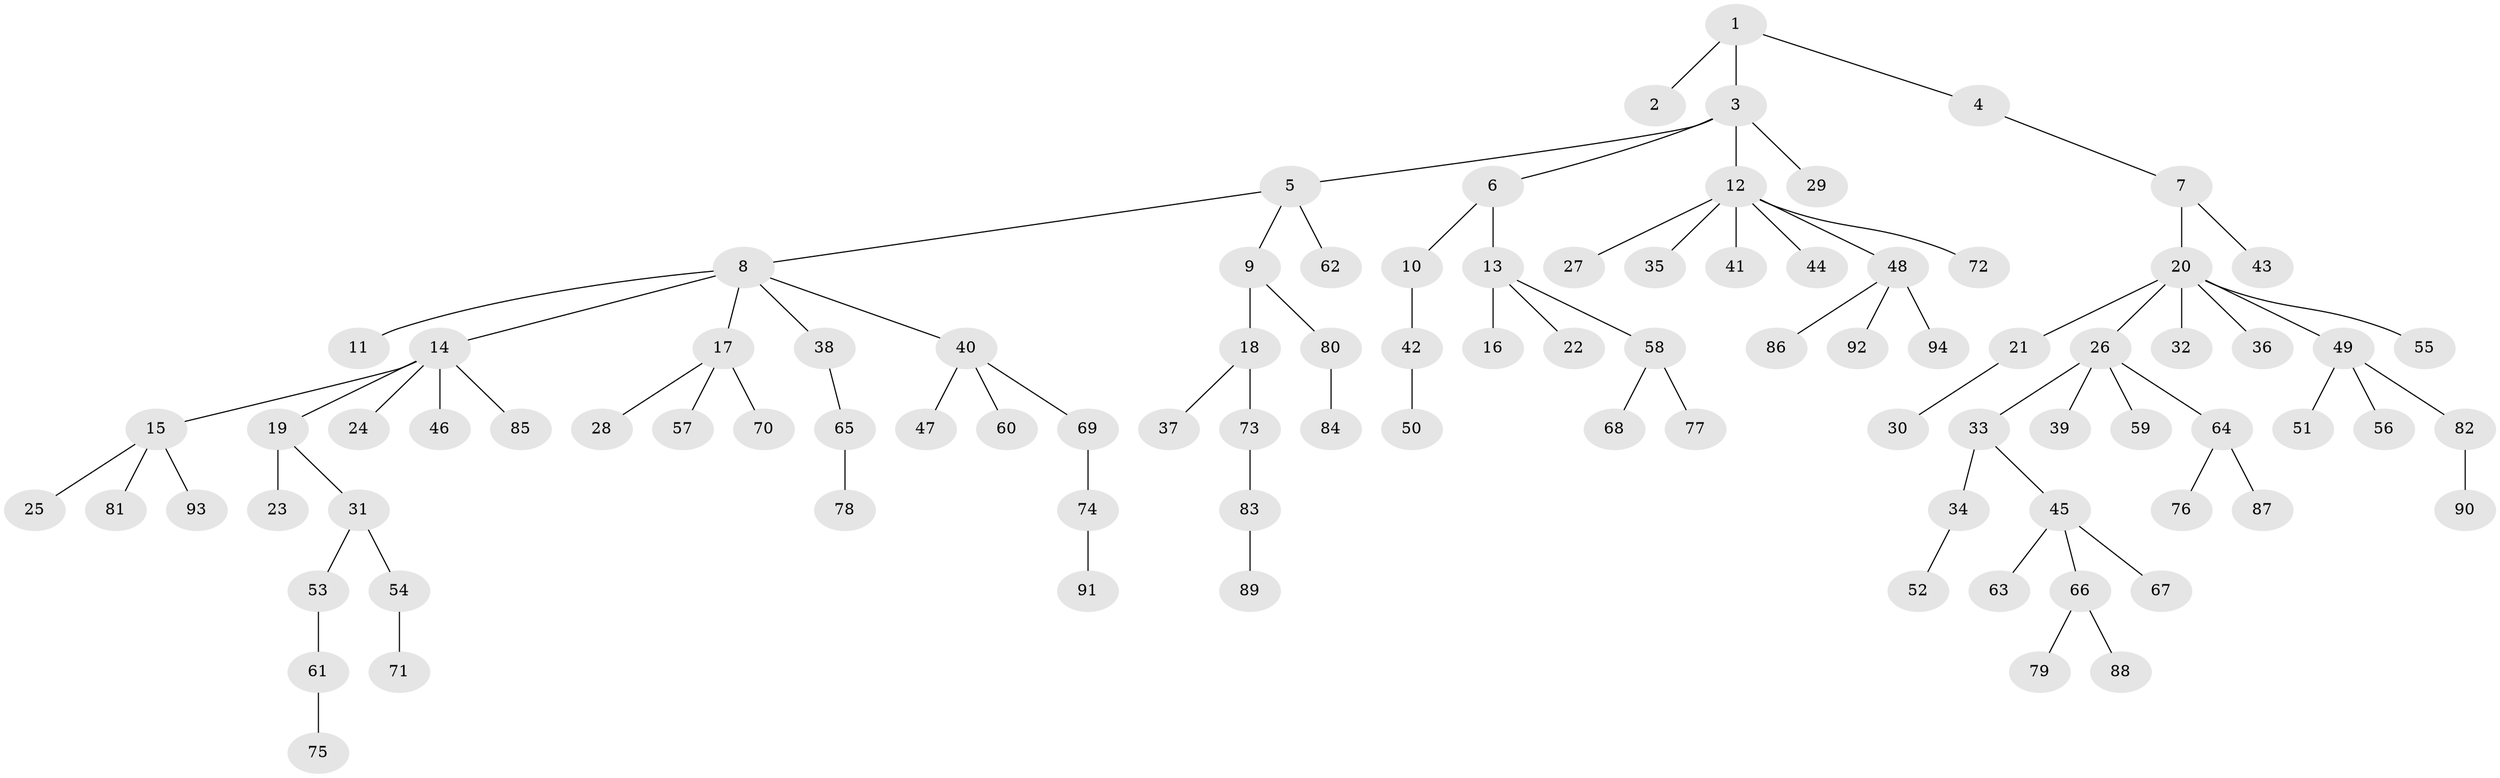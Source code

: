 // coarse degree distribution, {3: 0.10144927536231885, 1: 0.6376811594202898, 4: 0.043478260869565216, 5: 0.043478260869565216, 2: 0.11594202898550725, 6: 0.028985507246376812, 9: 0.014492753623188406, 7: 0.014492753623188406}
// Generated by graph-tools (version 1.1) at 2025/24/03/03/25 07:24:08]
// undirected, 94 vertices, 93 edges
graph export_dot {
graph [start="1"]
  node [color=gray90,style=filled];
  1;
  2;
  3;
  4;
  5;
  6;
  7;
  8;
  9;
  10;
  11;
  12;
  13;
  14;
  15;
  16;
  17;
  18;
  19;
  20;
  21;
  22;
  23;
  24;
  25;
  26;
  27;
  28;
  29;
  30;
  31;
  32;
  33;
  34;
  35;
  36;
  37;
  38;
  39;
  40;
  41;
  42;
  43;
  44;
  45;
  46;
  47;
  48;
  49;
  50;
  51;
  52;
  53;
  54;
  55;
  56;
  57;
  58;
  59;
  60;
  61;
  62;
  63;
  64;
  65;
  66;
  67;
  68;
  69;
  70;
  71;
  72;
  73;
  74;
  75;
  76;
  77;
  78;
  79;
  80;
  81;
  82;
  83;
  84;
  85;
  86;
  87;
  88;
  89;
  90;
  91;
  92;
  93;
  94;
  1 -- 2;
  1 -- 3;
  1 -- 4;
  3 -- 5;
  3 -- 6;
  3 -- 12;
  3 -- 29;
  4 -- 7;
  5 -- 8;
  5 -- 9;
  5 -- 62;
  6 -- 10;
  6 -- 13;
  7 -- 20;
  7 -- 43;
  8 -- 11;
  8 -- 14;
  8 -- 17;
  8 -- 38;
  8 -- 40;
  9 -- 18;
  9 -- 80;
  10 -- 42;
  12 -- 27;
  12 -- 35;
  12 -- 41;
  12 -- 44;
  12 -- 48;
  12 -- 72;
  13 -- 16;
  13 -- 22;
  13 -- 58;
  14 -- 15;
  14 -- 19;
  14 -- 24;
  14 -- 46;
  14 -- 85;
  15 -- 25;
  15 -- 81;
  15 -- 93;
  17 -- 28;
  17 -- 57;
  17 -- 70;
  18 -- 37;
  18 -- 73;
  19 -- 23;
  19 -- 31;
  20 -- 21;
  20 -- 26;
  20 -- 32;
  20 -- 36;
  20 -- 49;
  20 -- 55;
  21 -- 30;
  26 -- 33;
  26 -- 39;
  26 -- 59;
  26 -- 64;
  31 -- 53;
  31 -- 54;
  33 -- 34;
  33 -- 45;
  34 -- 52;
  38 -- 65;
  40 -- 47;
  40 -- 60;
  40 -- 69;
  42 -- 50;
  45 -- 63;
  45 -- 66;
  45 -- 67;
  48 -- 86;
  48 -- 92;
  48 -- 94;
  49 -- 51;
  49 -- 56;
  49 -- 82;
  53 -- 61;
  54 -- 71;
  58 -- 68;
  58 -- 77;
  61 -- 75;
  64 -- 76;
  64 -- 87;
  65 -- 78;
  66 -- 79;
  66 -- 88;
  69 -- 74;
  73 -- 83;
  74 -- 91;
  80 -- 84;
  82 -- 90;
  83 -- 89;
}
